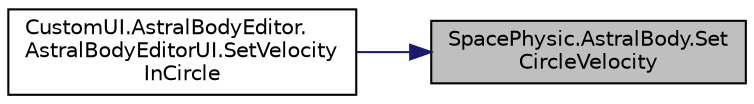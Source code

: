 digraph "SpacePhysic.AstralBody.SetCircleVelocity"
{
 // INTERACTIVE_SVG=YES
 // LATEX_PDF_SIZE
  edge [fontname="Helvetica",fontsize="10",labelfontname="Helvetica",labelfontsize="10"];
  node [fontname="Helvetica",fontsize="10",shape=record];
  rankdir="RL";
  Node1 [label="SpacePhysic.AstralBody.Set\lCircleVelocity",height=0.2,width=0.4,color="black", fillcolor="grey75", style="filled", fontcolor="black",tooltip="设置环绕速度"];
  Node1 -> Node2 [dir="back",color="midnightblue",fontsize="10",style="solid",fontname="Helvetica"];
  Node2 [label="CustomUI.AstralBodyEditor.\lAstralBodyEditorUI.SetVelocity\lInCircle",height=0.2,width=0.4,color="black", fillcolor="white", style="filled",URL="$class_custom_u_i_1_1_astral_body_editor_1_1_astral_body_editor_u_i.html#ae725dd8edcb3a54922e3aa289b7ddccf",tooltip=" "];
}
